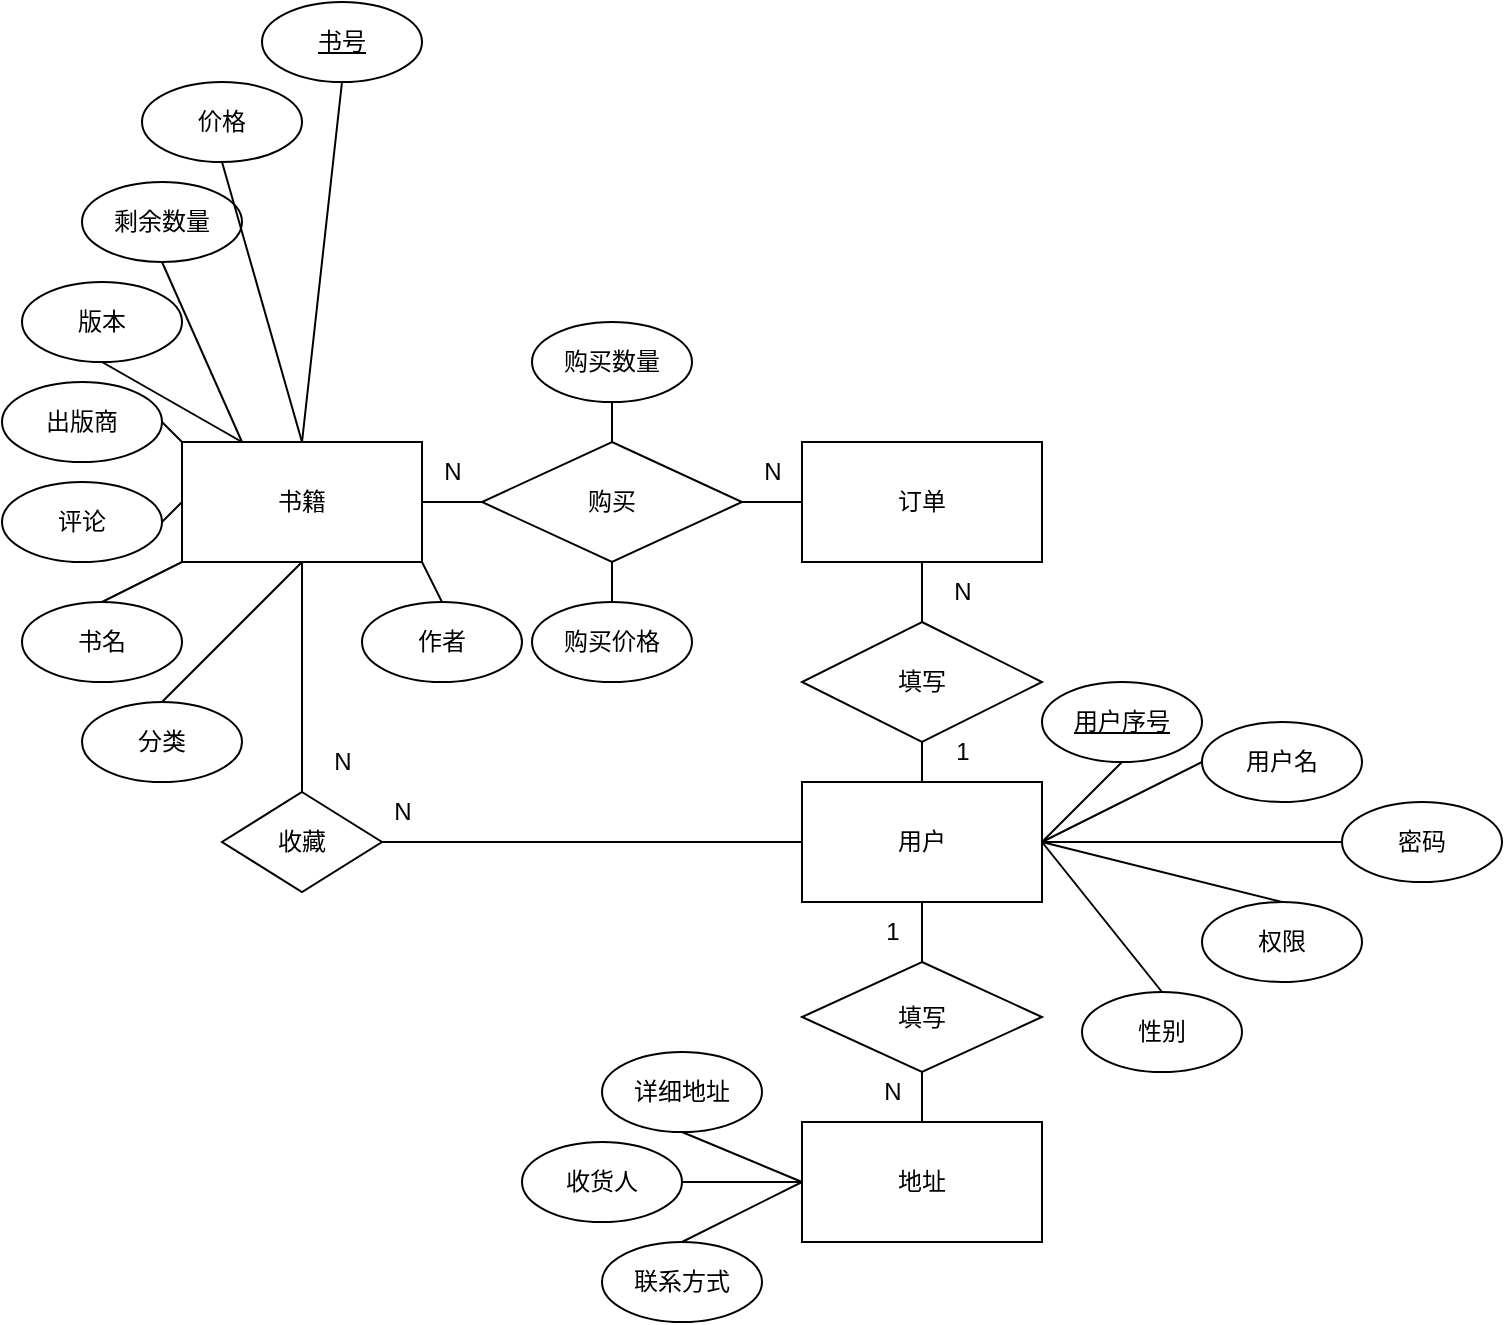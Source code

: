 <mxfile version="26.1.1">
  <diagram name="第 1 页" id="1Jzb5cxmub8tgL-rTk2J">
    <mxGraphModel dx="546" dy="613" grid="1" gridSize="10" guides="1" tooltips="1" connect="1" arrows="1" fold="1" page="1" pageScale="1" pageWidth="827" pageHeight="1169" math="0" shadow="0">
      <root>
        <mxCell id="0" />
        <mxCell id="1" parent="0" />
        <mxCell id="E16hw6NGw7q68FRenBeT-1" value="书籍" style="rounded=0;whiteSpace=wrap;html=1;" vertex="1" parent="1">
          <mxGeometry x="90" y="290" width="120" height="60" as="geometry" />
        </mxCell>
        <mxCell id="E16hw6NGw7q68FRenBeT-2" value="出版商" style="ellipse;whiteSpace=wrap;html=1;" vertex="1" parent="1">
          <mxGeometry y="260" width="80" height="40" as="geometry" />
        </mxCell>
        <mxCell id="E16hw6NGw7q68FRenBeT-3" value="评论" style="ellipse;whiteSpace=wrap;html=1;" vertex="1" parent="1">
          <mxGeometry y="310" width="80" height="40" as="geometry" />
        </mxCell>
        <mxCell id="E16hw6NGw7q68FRenBeT-4" value="价格" style="ellipse;whiteSpace=wrap;html=1;" vertex="1" parent="1">
          <mxGeometry x="70" y="110" width="80" height="40" as="geometry" />
        </mxCell>
        <mxCell id="E16hw6NGw7q68FRenBeT-5" value="剩余数量" style="ellipse;whiteSpace=wrap;html=1;" vertex="1" parent="1">
          <mxGeometry x="40" y="160" width="80" height="40" as="geometry" />
        </mxCell>
        <mxCell id="E16hw6NGw7q68FRenBeT-6" value="版本" style="ellipse;whiteSpace=wrap;html=1;" vertex="1" parent="1">
          <mxGeometry x="10" y="210" width="80" height="40" as="geometry" />
        </mxCell>
        <mxCell id="E16hw6NGw7q68FRenBeT-7" value="分类" style="ellipse;whiteSpace=wrap;html=1;" vertex="1" parent="1">
          <mxGeometry x="40" y="420" width="80" height="40" as="geometry" />
        </mxCell>
        <mxCell id="E16hw6NGw7q68FRenBeT-8" value="作者" style="ellipse;whiteSpace=wrap;html=1;" vertex="1" parent="1">
          <mxGeometry x="180" y="370" width="80" height="40" as="geometry" />
        </mxCell>
        <mxCell id="E16hw6NGw7q68FRenBeT-9" value="书名" style="ellipse;whiteSpace=wrap;html=1;" vertex="1" parent="1">
          <mxGeometry x="10" y="370" width="80" height="40" as="geometry" />
        </mxCell>
        <mxCell id="E16hw6NGw7q68FRenBeT-11" value="&lt;u&gt;书号&lt;/u&gt;" style="ellipse;whiteSpace=wrap;html=1;" vertex="1" parent="1">
          <mxGeometry x="130" y="70" width="80" height="40" as="geometry" />
        </mxCell>
        <mxCell id="E16hw6NGw7q68FRenBeT-12" value="" style="endArrow=none;html=1;rounded=0;entryX=0.5;entryY=1;entryDx=0;entryDy=0;exitX=0.5;exitY=0;exitDx=0;exitDy=0;" edge="1" parent="1" source="E16hw6NGw7q68FRenBeT-1" target="E16hw6NGw7q68FRenBeT-11">
          <mxGeometry width="50" height="50" relative="1" as="geometry">
            <mxPoint x="150" y="170" as="sourcePoint" />
            <mxPoint x="200" y="120" as="targetPoint" />
          </mxGeometry>
        </mxCell>
        <mxCell id="E16hw6NGw7q68FRenBeT-13" value="" style="endArrow=none;html=1;rounded=0;entryX=0.5;entryY=1;entryDx=0;entryDy=0;exitX=0.25;exitY=0;exitDx=0;exitDy=0;" edge="1" parent="1" source="E16hw6NGw7q68FRenBeT-1" target="E16hw6NGw7q68FRenBeT-6">
          <mxGeometry width="50" height="50" relative="1" as="geometry">
            <mxPoint x="50" y="420" as="sourcePoint" />
            <mxPoint x="100" y="380" as="targetPoint" />
          </mxGeometry>
        </mxCell>
        <mxCell id="E16hw6NGw7q68FRenBeT-14" value="" style="endArrow=none;html=1;rounded=0;entryX=0.5;entryY=1;entryDx=0;entryDy=0;exitX=0.25;exitY=0;exitDx=0;exitDy=0;" edge="1" parent="1" source="E16hw6NGw7q68FRenBeT-1" target="E16hw6NGw7q68FRenBeT-5">
          <mxGeometry width="50" height="50" relative="1" as="geometry">
            <mxPoint x="70" y="305" as="sourcePoint" />
            <mxPoint x="120" y="255" as="targetPoint" />
          </mxGeometry>
        </mxCell>
        <mxCell id="E16hw6NGw7q68FRenBeT-15" value="" style="endArrow=none;html=1;rounded=0;entryX=0.5;entryY=1;entryDx=0;entryDy=0;exitX=0.5;exitY=0;exitDx=0;exitDy=0;" edge="1" parent="1" source="E16hw6NGw7q68FRenBeT-1" target="E16hw6NGw7q68FRenBeT-4">
          <mxGeometry width="50" height="50" relative="1" as="geometry">
            <mxPoint x="100" y="250" as="sourcePoint" />
            <mxPoint x="150" y="200" as="targetPoint" />
          </mxGeometry>
        </mxCell>
        <mxCell id="E16hw6NGw7q68FRenBeT-16" value="" style="endArrow=none;html=1;rounded=0;entryX=0.5;entryY=1;entryDx=0;entryDy=0;exitX=0.5;exitY=0;exitDx=0;exitDy=0;" edge="1" parent="1" source="E16hw6NGw7q68FRenBeT-7" target="E16hw6NGw7q68FRenBeT-1">
          <mxGeometry width="50" height="50" relative="1" as="geometry">
            <mxPoint x="25" y="560" as="sourcePoint" />
            <mxPoint x="75" y="510" as="targetPoint" />
          </mxGeometry>
        </mxCell>
        <mxCell id="E16hw6NGw7q68FRenBeT-17" value="" style="endArrow=none;html=1;rounded=0;" edge="1" parent="1">
          <mxGeometry width="50" height="50" relative="1" as="geometry">
            <mxPoint x="260" y="410" as="sourcePoint" />
            <mxPoint x="260" y="410" as="targetPoint" />
          </mxGeometry>
        </mxCell>
        <mxCell id="E16hw6NGw7q68FRenBeT-18" value="" style="endArrow=none;html=1;rounded=0;entryX=0;entryY=1;entryDx=0;entryDy=0;exitX=0.5;exitY=0;exitDx=0;exitDy=0;" edge="1" parent="1" source="E16hw6NGw7q68FRenBeT-9" target="E16hw6NGw7q68FRenBeT-1">
          <mxGeometry width="50" height="50" relative="1" as="geometry">
            <mxPoint x="40" y="580" as="sourcePoint" />
            <mxPoint x="90" y="530" as="targetPoint" />
          </mxGeometry>
        </mxCell>
        <mxCell id="E16hw6NGw7q68FRenBeT-19" value="" style="endArrow=none;html=1;rounded=0;entryX=1;entryY=0.5;entryDx=0;entryDy=0;exitX=0;exitY=0.5;exitDx=0;exitDy=0;" edge="1" parent="1" source="E16hw6NGw7q68FRenBeT-1" target="E16hw6NGw7q68FRenBeT-3">
          <mxGeometry width="50" height="50" relative="1" as="geometry">
            <mxPoint x="20" y="570" as="sourcePoint" />
            <mxPoint x="70" y="520" as="targetPoint" />
          </mxGeometry>
        </mxCell>
        <mxCell id="E16hw6NGw7q68FRenBeT-20" value="" style="endArrow=none;html=1;rounded=0;entryX=1;entryY=0.5;entryDx=0;entryDy=0;exitX=0;exitY=0;exitDx=0;exitDy=0;" edge="1" parent="1" source="E16hw6NGw7q68FRenBeT-1" target="E16hw6NGw7q68FRenBeT-2">
          <mxGeometry width="50" height="50" relative="1" as="geometry">
            <mxPoint x="25" y="550" as="sourcePoint" />
            <mxPoint x="75" y="500" as="targetPoint" />
          </mxGeometry>
        </mxCell>
        <mxCell id="E16hw6NGw7q68FRenBeT-23" value="" style="endArrow=none;html=1;rounded=0;entryX=1;entryY=1;entryDx=0;entryDy=0;exitX=0.5;exitY=0;exitDx=0;exitDy=0;" edge="1" parent="1" source="E16hw6NGw7q68FRenBeT-8" target="E16hw6NGw7q68FRenBeT-1">
          <mxGeometry width="50" height="50" relative="1" as="geometry">
            <mxPoint x="150" y="460" as="sourcePoint" />
            <mxPoint x="200" y="410" as="targetPoint" />
          </mxGeometry>
        </mxCell>
        <mxCell id="E16hw6NGw7q68FRenBeT-25" value="订单" style="rounded=0;whiteSpace=wrap;html=1;" vertex="1" parent="1">
          <mxGeometry x="400" y="290" width="120" height="60" as="geometry" />
        </mxCell>
        <mxCell id="E16hw6NGw7q68FRenBeT-26" value="购买" style="rhombus;whiteSpace=wrap;html=1;" vertex="1" parent="1">
          <mxGeometry x="240" y="290" width="130" height="60" as="geometry" />
        </mxCell>
        <mxCell id="E16hw6NGw7q68FRenBeT-28" value="" style="endArrow=none;html=1;rounded=0;entryX=0;entryY=0.5;entryDx=0;entryDy=0;exitX=1;exitY=0.5;exitDx=0;exitDy=0;" edge="1" parent="1" source="E16hw6NGw7q68FRenBeT-1" target="E16hw6NGw7q68FRenBeT-26">
          <mxGeometry width="50" height="50" relative="1" as="geometry">
            <mxPoint x="200" y="410" as="sourcePoint" />
            <mxPoint x="240" y="360" as="targetPoint" />
          </mxGeometry>
        </mxCell>
        <mxCell id="E16hw6NGw7q68FRenBeT-29" value="" style="endArrow=none;html=1;rounded=0;entryX=0;entryY=0.5;entryDx=0;entryDy=0;exitX=1;exitY=0.5;exitDx=0;exitDy=0;" edge="1" parent="1" source="E16hw6NGw7q68FRenBeT-26" target="E16hw6NGw7q68FRenBeT-25">
          <mxGeometry width="50" height="50" relative="1" as="geometry">
            <mxPoint x="330" y="420" as="sourcePoint" />
            <mxPoint x="380" y="370" as="targetPoint" />
          </mxGeometry>
        </mxCell>
        <mxCell id="E16hw6NGw7q68FRenBeT-30" value="N" style="text;html=1;align=center;verticalAlign=middle;resizable=0;points=[];autosize=1;strokeColor=none;fillColor=none;" vertex="1" parent="1">
          <mxGeometry x="370" y="290" width="30" height="30" as="geometry" />
        </mxCell>
        <mxCell id="E16hw6NGw7q68FRenBeT-31" value="N" style="text;html=1;align=center;verticalAlign=middle;resizable=0;points=[];autosize=1;strokeColor=none;fillColor=none;" vertex="1" parent="1">
          <mxGeometry x="210" y="290" width="30" height="30" as="geometry" />
        </mxCell>
        <mxCell id="E16hw6NGw7q68FRenBeT-32" value="购买价格" style="ellipse;whiteSpace=wrap;html=1;" vertex="1" parent="1">
          <mxGeometry x="265" y="370" width="80" height="40" as="geometry" />
        </mxCell>
        <mxCell id="E16hw6NGw7q68FRenBeT-33" value="购买数量" style="ellipse;whiteSpace=wrap;html=1;" vertex="1" parent="1">
          <mxGeometry x="265" y="230" width="80" height="40" as="geometry" />
        </mxCell>
        <mxCell id="E16hw6NGw7q68FRenBeT-34" value="" style="endArrow=none;html=1;rounded=0;exitX=0.5;exitY=0;exitDx=0;exitDy=0;entryX=0.5;entryY=1;entryDx=0;entryDy=0;" edge="1" parent="1" source="E16hw6NGw7q68FRenBeT-32" target="E16hw6NGw7q68FRenBeT-26">
          <mxGeometry width="50" height="50" relative="1" as="geometry">
            <mxPoint x="300" y="370" as="sourcePoint" />
            <mxPoint x="350" y="320" as="targetPoint" />
          </mxGeometry>
        </mxCell>
        <mxCell id="E16hw6NGw7q68FRenBeT-35" value="" style="endArrow=none;html=1;rounded=0;exitX=0.5;exitY=0;exitDx=0;exitDy=0;entryX=0.5;entryY=1;entryDx=0;entryDy=0;" edge="1" parent="1" source="E16hw6NGw7q68FRenBeT-26" target="E16hw6NGw7q68FRenBeT-33">
          <mxGeometry width="50" height="50" relative="1" as="geometry">
            <mxPoint x="300" y="290" as="sourcePoint" />
            <mxPoint x="350" y="240" as="targetPoint" />
          </mxGeometry>
        </mxCell>
        <mxCell id="E16hw6NGw7q68FRenBeT-36" value="用户" style="rounded=0;whiteSpace=wrap;html=1;" vertex="1" parent="1">
          <mxGeometry x="400" y="460" width="120" height="60" as="geometry" />
        </mxCell>
        <mxCell id="E16hw6NGw7q68FRenBeT-37" value="填写" style="rhombus;whiteSpace=wrap;html=1;" vertex="1" parent="1">
          <mxGeometry x="400" y="380" width="120" height="60" as="geometry" />
        </mxCell>
        <mxCell id="E16hw6NGw7q68FRenBeT-38" value="" style="endArrow=none;html=1;rounded=0;exitX=0.5;exitY=0;exitDx=0;exitDy=0;entryX=0.5;entryY=1;entryDx=0;entryDy=0;" edge="1" parent="1" source="E16hw6NGw7q68FRenBeT-37" target="E16hw6NGw7q68FRenBeT-25">
          <mxGeometry width="50" height="50" relative="1" as="geometry">
            <mxPoint x="500" y="390" as="sourcePoint" />
            <mxPoint x="550" y="340" as="targetPoint" />
          </mxGeometry>
        </mxCell>
        <mxCell id="E16hw6NGw7q68FRenBeT-40" value="" style="endArrow=none;html=1;rounded=0;exitX=0.5;exitY=0;exitDx=0;exitDy=0;" edge="1" parent="1" source="E16hw6NGw7q68FRenBeT-36">
          <mxGeometry width="50" height="50" relative="1" as="geometry">
            <mxPoint x="410" y="490" as="sourcePoint" />
            <mxPoint x="460" y="440" as="targetPoint" />
          </mxGeometry>
        </mxCell>
        <mxCell id="E16hw6NGw7q68FRenBeT-41" value="N" style="text;html=1;align=center;verticalAlign=middle;resizable=0;points=[];autosize=1;strokeColor=none;fillColor=none;" vertex="1" parent="1">
          <mxGeometry x="465" y="350" width="30" height="30" as="geometry" />
        </mxCell>
        <mxCell id="E16hw6NGw7q68FRenBeT-44" value="1" style="text;html=1;align=center;verticalAlign=middle;resizable=0;points=[];autosize=1;strokeColor=none;fillColor=none;" vertex="1" parent="1">
          <mxGeometry x="465" y="430" width="30" height="30" as="geometry" />
        </mxCell>
        <mxCell id="E16hw6NGw7q68FRenBeT-45" value="密码" style="ellipse;whiteSpace=wrap;html=1;" vertex="1" parent="1">
          <mxGeometry x="670" y="470" width="80" height="40" as="geometry" />
        </mxCell>
        <mxCell id="E16hw6NGw7q68FRenBeT-46" value="权限" style="ellipse;whiteSpace=wrap;html=1;" vertex="1" parent="1">
          <mxGeometry x="600" y="520" width="80" height="40" as="geometry" />
        </mxCell>
        <mxCell id="E16hw6NGw7q68FRenBeT-47" value="性别" style="ellipse;whiteSpace=wrap;html=1;" vertex="1" parent="1">
          <mxGeometry x="540" y="565" width="80" height="40" as="geometry" />
        </mxCell>
        <mxCell id="E16hw6NGw7q68FRenBeT-48" value="&lt;u&gt;用户序号&lt;/u&gt;" style="ellipse;whiteSpace=wrap;html=1;" vertex="1" parent="1">
          <mxGeometry x="520" y="410" width="80" height="40" as="geometry" />
        </mxCell>
        <mxCell id="E16hw6NGw7q68FRenBeT-49" value="用户名" style="ellipse;whiteSpace=wrap;html=1;" vertex="1" parent="1">
          <mxGeometry x="600" y="430" width="80" height="40" as="geometry" />
        </mxCell>
        <mxCell id="E16hw6NGw7q68FRenBeT-52" value="收藏" style="rhombus;whiteSpace=wrap;html=1;" vertex="1" parent="1">
          <mxGeometry x="110" y="465" width="80" height="50" as="geometry" />
        </mxCell>
        <mxCell id="E16hw6NGw7q68FRenBeT-53" value="" style="endArrow=none;html=1;rounded=0;entryX=0;entryY=0.5;entryDx=0;entryDy=0;" edge="1" parent="1" target="E16hw6NGw7q68FRenBeT-36">
          <mxGeometry width="50" height="50" relative="1" as="geometry">
            <mxPoint x="190" y="490" as="sourcePoint" />
            <mxPoint x="290" y="470" as="targetPoint" />
          </mxGeometry>
        </mxCell>
        <mxCell id="E16hw6NGw7q68FRenBeT-54" value="" style="endArrow=none;html=1;rounded=0;entryX=0.5;entryY=1;entryDx=0;entryDy=0;exitX=0.5;exitY=0;exitDx=0;exitDy=0;" edge="1" parent="1" source="E16hw6NGw7q68FRenBeT-52" target="E16hw6NGw7q68FRenBeT-1">
          <mxGeometry width="50" height="50" relative="1" as="geometry">
            <mxPoint x="120" y="460" as="sourcePoint" />
            <mxPoint x="170" y="410" as="targetPoint" />
          </mxGeometry>
        </mxCell>
        <mxCell id="E16hw6NGw7q68FRenBeT-55" value="N" style="text;html=1;align=center;verticalAlign=middle;resizable=0;points=[];autosize=1;strokeColor=none;fillColor=none;" vertex="1" parent="1">
          <mxGeometry x="155" y="435" width="30" height="30" as="geometry" />
        </mxCell>
        <mxCell id="E16hw6NGw7q68FRenBeT-57" value="N" style="text;html=1;align=center;verticalAlign=middle;resizable=0;points=[];autosize=1;strokeColor=none;fillColor=none;" vertex="1" parent="1">
          <mxGeometry x="185" y="460" width="30" height="30" as="geometry" />
        </mxCell>
        <mxCell id="E16hw6NGw7q68FRenBeT-58" value="" style="endArrow=none;html=1;rounded=0;exitX=0.5;exitY=0;exitDx=0;exitDy=0;entryX=1;entryY=0.5;entryDx=0;entryDy=0;" edge="1" parent="1" source="E16hw6NGw7q68FRenBeT-47" target="E16hw6NGw7q68FRenBeT-36">
          <mxGeometry width="50" height="50" relative="1" as="geometry">
            <mxPoint x="500" y="570" as="sourcePoint" />
            <mxPoint x="550" y="520" as="targetPoint" />
          </mxGeometry>
        </mxCell>
        <mxCell id="E16hw6NGw7q68FRenBeT-59" value="" style="endArrow=none;html=1;rounded=0;entryX=0.5;entryY=0;entryDx=0;entryDy=0;exitX=1;exitY=0.5;exitDx=0;exitDy=0;" edge="1" parent="1" source="E16hw6NGw7q68FRenBeT-36" target="E16hw6NGw7q68FRenBeT-46">
          <mxGeometry width="50" height="50" relative="1" as="geometry">
            <mxPoint x="535" y="560" as="sourcePoint" />
            <mxPoint x="585" y="510" as="targetPoint" />
          </mxGeometry>
        </mxCell>
        <mxCell id="E16hw6NGw7q68FRenBeT-60" value="" style="endArrow=none;html=1;rounded=0;entryX=0;entryY=0.5;entryDx=0;entryDy=0;exitX=1;exitY=0.5;exitDx=0;exitDy=0;" edge="1" parent="1" source="E16hw6NGw7q68FRenBeT-36" target="E16hw6NGw7q68FRenBeT-45">
          <mxGeometry width="50" height="50" relative="1" as="geometry">
            <mxPoint x="550" y="520" as="sourcePoint" />
            <mxPoint x="600" y="470" as="targetPoint" />
          </mxGeometry>
        </mxCell>
        <mxCell id="E16hw6NGw7q68FRenBeT-61" value="" style="endArrow=none;html=1;rounded=0;entryX=0;entryY=0.5;entryDx=0;entryDy=0;exitX=1;exitY=0.5;exitDx=0;exitDy=0;" edge="1" parent="1" source="E16hw6NGw7q68FRenBeT-36" target="E16hw6NGw7q68FRenBeT-49">
          <mxGeometry width="50" height="50" relative="1" as="geometry">
            <mxPoint x="550" y="515" as="sourcePoint" />
            <mxPoint x="600" y="465" as="targetPoint" />
          </mxGeometry>
        </mxCell>
        <mxCell id="E16hw6NGw7q68FRenBeT-62" value="" style="endArrow=none;html=1;rounded=0;" edge="1" parent="1">
          <mxGeometry width="50" height="50" relative="1" as="geometry">
            <mxPoint x="520" y="490" as="sourcePoint" />
            <mxPoint x="560" y="450" as="targetPoint" />
          </mxGeometry>
        </mxCell>
        <mxCell id="E16hw6NGw7q68FRenBeT-63" value="地址" style="rounded=0;whiteSpace=wrap;html=1;" vertex="1" parent="1">
          <mxGeometry x="400" y="630" width="120" height="60" as="geometry" />
        </mxCell>
        <mxCell id="E16hw6NGw7q68FRenBeT-64" value="填写" style="rhombus;whiteSpace=wrap;html=1;" vertex="1" parent="1">
          <mxGeometry x="400" y="550" width="120" height="55" as="geometry" />
        </mxCell>
        <mxCell id="E16hw6NGw7q68FRenBeT-65" value="" style="endArrow=none;html=1;rounded=0;exitX=0.5;exitY=0;exitDx=0;exitDy=0;" edge="1" parent="1" source="E16hw6NGw7q68FRenBeT-63">
          <mxGeometry width="50" height="50" relative="1" as="geometry">
            <mxPoint x="410" y="655" as="sourcePoint" />
            <mxPoint x="460" y="605" as="targetPoint" />
          </mxGeometry>
        </mxCell>
        <mxCell id="E16hw6NGw7q68FRenBeT-66" value="" style="endArrow=none;html=1;rounded=0;exitX=0.5;exitY=0;exitDx=0;exitDy=0;" edge="1" parent="1" source="E16hw6NGw7q68FRenBeT-64">
          <mxGeometry width="50" height="50" relative="1" as="geometry">
            <mxPoint x="410" y="570" as="sourcePoint" />
            <mxPoint x="460" y="520" as="targetPoint" />
          </mxGeometry>
        </mxCell>
        <mxCell id="E16hw6NGw7q68FRenBeT-67" value="1" style="text;html=1;align=center;verticalAlign=middle;resizable=0;points=[];autosize=1;strokeColor=none;fillColor=none;" vertex="1" parent="1">
          <mxGeometry x="430" y="520" width="30" height="30" as="geometry" />
        </mxCell>
        <mxCell id="E16hw6NGw7q68FRenBeT-68" value="N" style="text;html=1;align=center;verticalAlign=middle;resizable=0;points=[];autosize=1;strokeColor=none;fillColor=none;" vertex="1" parent="1">
          <mxGeometry x="430" y="600" width="30" height="30" as="geometry" />
        </mxCell>
        <mxCell id="E16hw6NGw7q68FRenBeT-69" value="联系方式" style="ellipse;whiteSpace=wrap;html=1;" vertex="1" parent="1">
          <mxGeometry x="300" y="690" width="80" height="40" as="geometry" />
        </mxCell>
        <mxCell id="E16hw6NGw7q68FRenBeT-70" value="收货人" style="ellipse;whiteSpace=wrap;html=1;" vertex="1" parent="1">
          <mxGeometry x="260" y="640" width="80" height="40" as="geometry" />
        </mxCell>
        <mxCell id="E16hw6NGw7q68FRenBeT-71" value="详细地址" style="ellipse;whiteSpace=wrap;html=1;" vertex="1" parent="1">
          <mxGeometry x="300" y="595" width="80" height="40" as="geometry" />
        </mxCell>
        <mxCell id="E16hw6NGw7q68FRenBeT-72" value="" style="endArrow=none;html=1;rounded=0;exitX=0.5;exitY=1;exitDx=0;exitDy=0;entryX=0;entryY=0.5;entryDx=0;entryDy=0;" edge="1" parent="1" source="E16hw6NGw7q68FRenBeT-71" target="E16hw6NGw7q68FRenBeT-63">
          <mxGeometry width="50" height="50" relative="1" as="geometry">
            <mxPoint x="360" y="670" as="sourcePoint" />
            <mxPoint x="410" y="620" as="targetPoint" />
          </mxGeometry>
        </mxCell>
        <mxCell id="E16hw6NGw7q68FRenBeT-73" value="" style="endArrow=none;html=1;rounded=0;entryX=0;entryY=0.5;entryDx=0;entryDy=0;exitX=1;exitY=0.5;exitDx=0;exitDy=0;" edge="1" parent="1" source="E16hw6NGw7q68FRenBeT-70" target="E16hw6NGw7q68FRenBeT-63">
          <mxGeometry width="50" height="50" relative="1" as="geometry">
            <mxPoint x="340" y="670" as="sourcePoint" />
            <mxPoint x="390" y="620" as="targetPoint" />
          </mxGeometry>
        </mxCell>
        <mxCell id="E16hw6NGw7q68FRenBeT-74" value="" style="endArrow=none;html=1;rounded=0;exitX=0.5;exitY=0;exitDx=0;exitDy=0;" edge="1" parent="1" source="E16hw6NGw7q68FRenBeT-69">
          <mxGeometry width="50" height="50" relative="1" as="geometry">
            <mxPoint x="350" y="710" as="sourcePoint" />
            <mxPoint x="400" y="660" as="targetPoint" />
          </mxGeometry>
        </mxCell>
      </root>
    </mxGraphModel>
  </diagram>
</mxfile>
